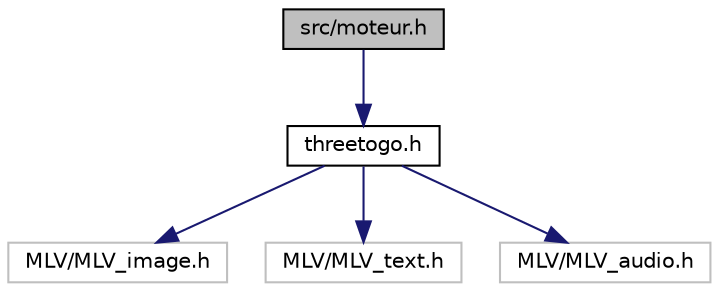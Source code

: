 digraph "src/moteur.h"
{
  edge [fontname="Helvetica",fontsize="10",labelfontname="Helvetica",labelfontsize="10"];
  node [fontname="Helvetica",fontsize="10",shape=record];
  Node0 [label="src/moteur.h",height=0.2,width=0.4,color="black", fillcolor="grey75", style="filled", fontcolor="black"];
  Node0 -> Node1 [color="midnightblue",fontsize="10",style="solid",fontname="Helvetica"];
  Node1 [label="threetogo.h",height=0.2,width=0.4,color="black", fillcolor="white", style="filled",URL="$threetogo_8h.html",tooltip="Contient les fonctions permettant de faire tourner le jeu. "];
  Node1 -> Node2 [color="midnightblue",fontsize="10",style="solid",fontname="Helvetica"];
  Node2 [label="MLV/MLV_image.h",height=0.2,width=0.4,color="grey75", fillcolor="white", style="filled"];
  Node1 -> Node3 [color="midnightblue",fontsize="10",style="solid",fontname="Helvetica"];
  Node3 [label="MLV/MLV_text.h",height=0.2,width=0.4,color="grey75", fillcolor="white", style="filled"];
  Node1 -> Node4 [color="midnightblue",fontsize="10",style="solid",fontname="Helvetica"];
  Node4 [label="MLV/MLV_audio.h",height=0.2,width=0.4,color="grey75", fillcolor="white", style="filled"];
}
